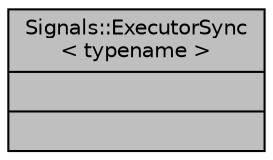 digraph "Signals::ExecutorSync&lt; typename &gt;"
{
 // INTERACTIVE_SVG=YES
  edge [fontname="Helvetica",fontsize="10",labelfontname="Helvetica",labelfontsize="10"];
  node [fontname="Helvetica",fontsize="10",shape=record];
  Node1 [label="{Signals::ExecutorSync\l\< typename \>\n||}",height=0.2,width=0.4,color="black", fillcolor="grey75", style="filled", fontcolor="black"];
}
